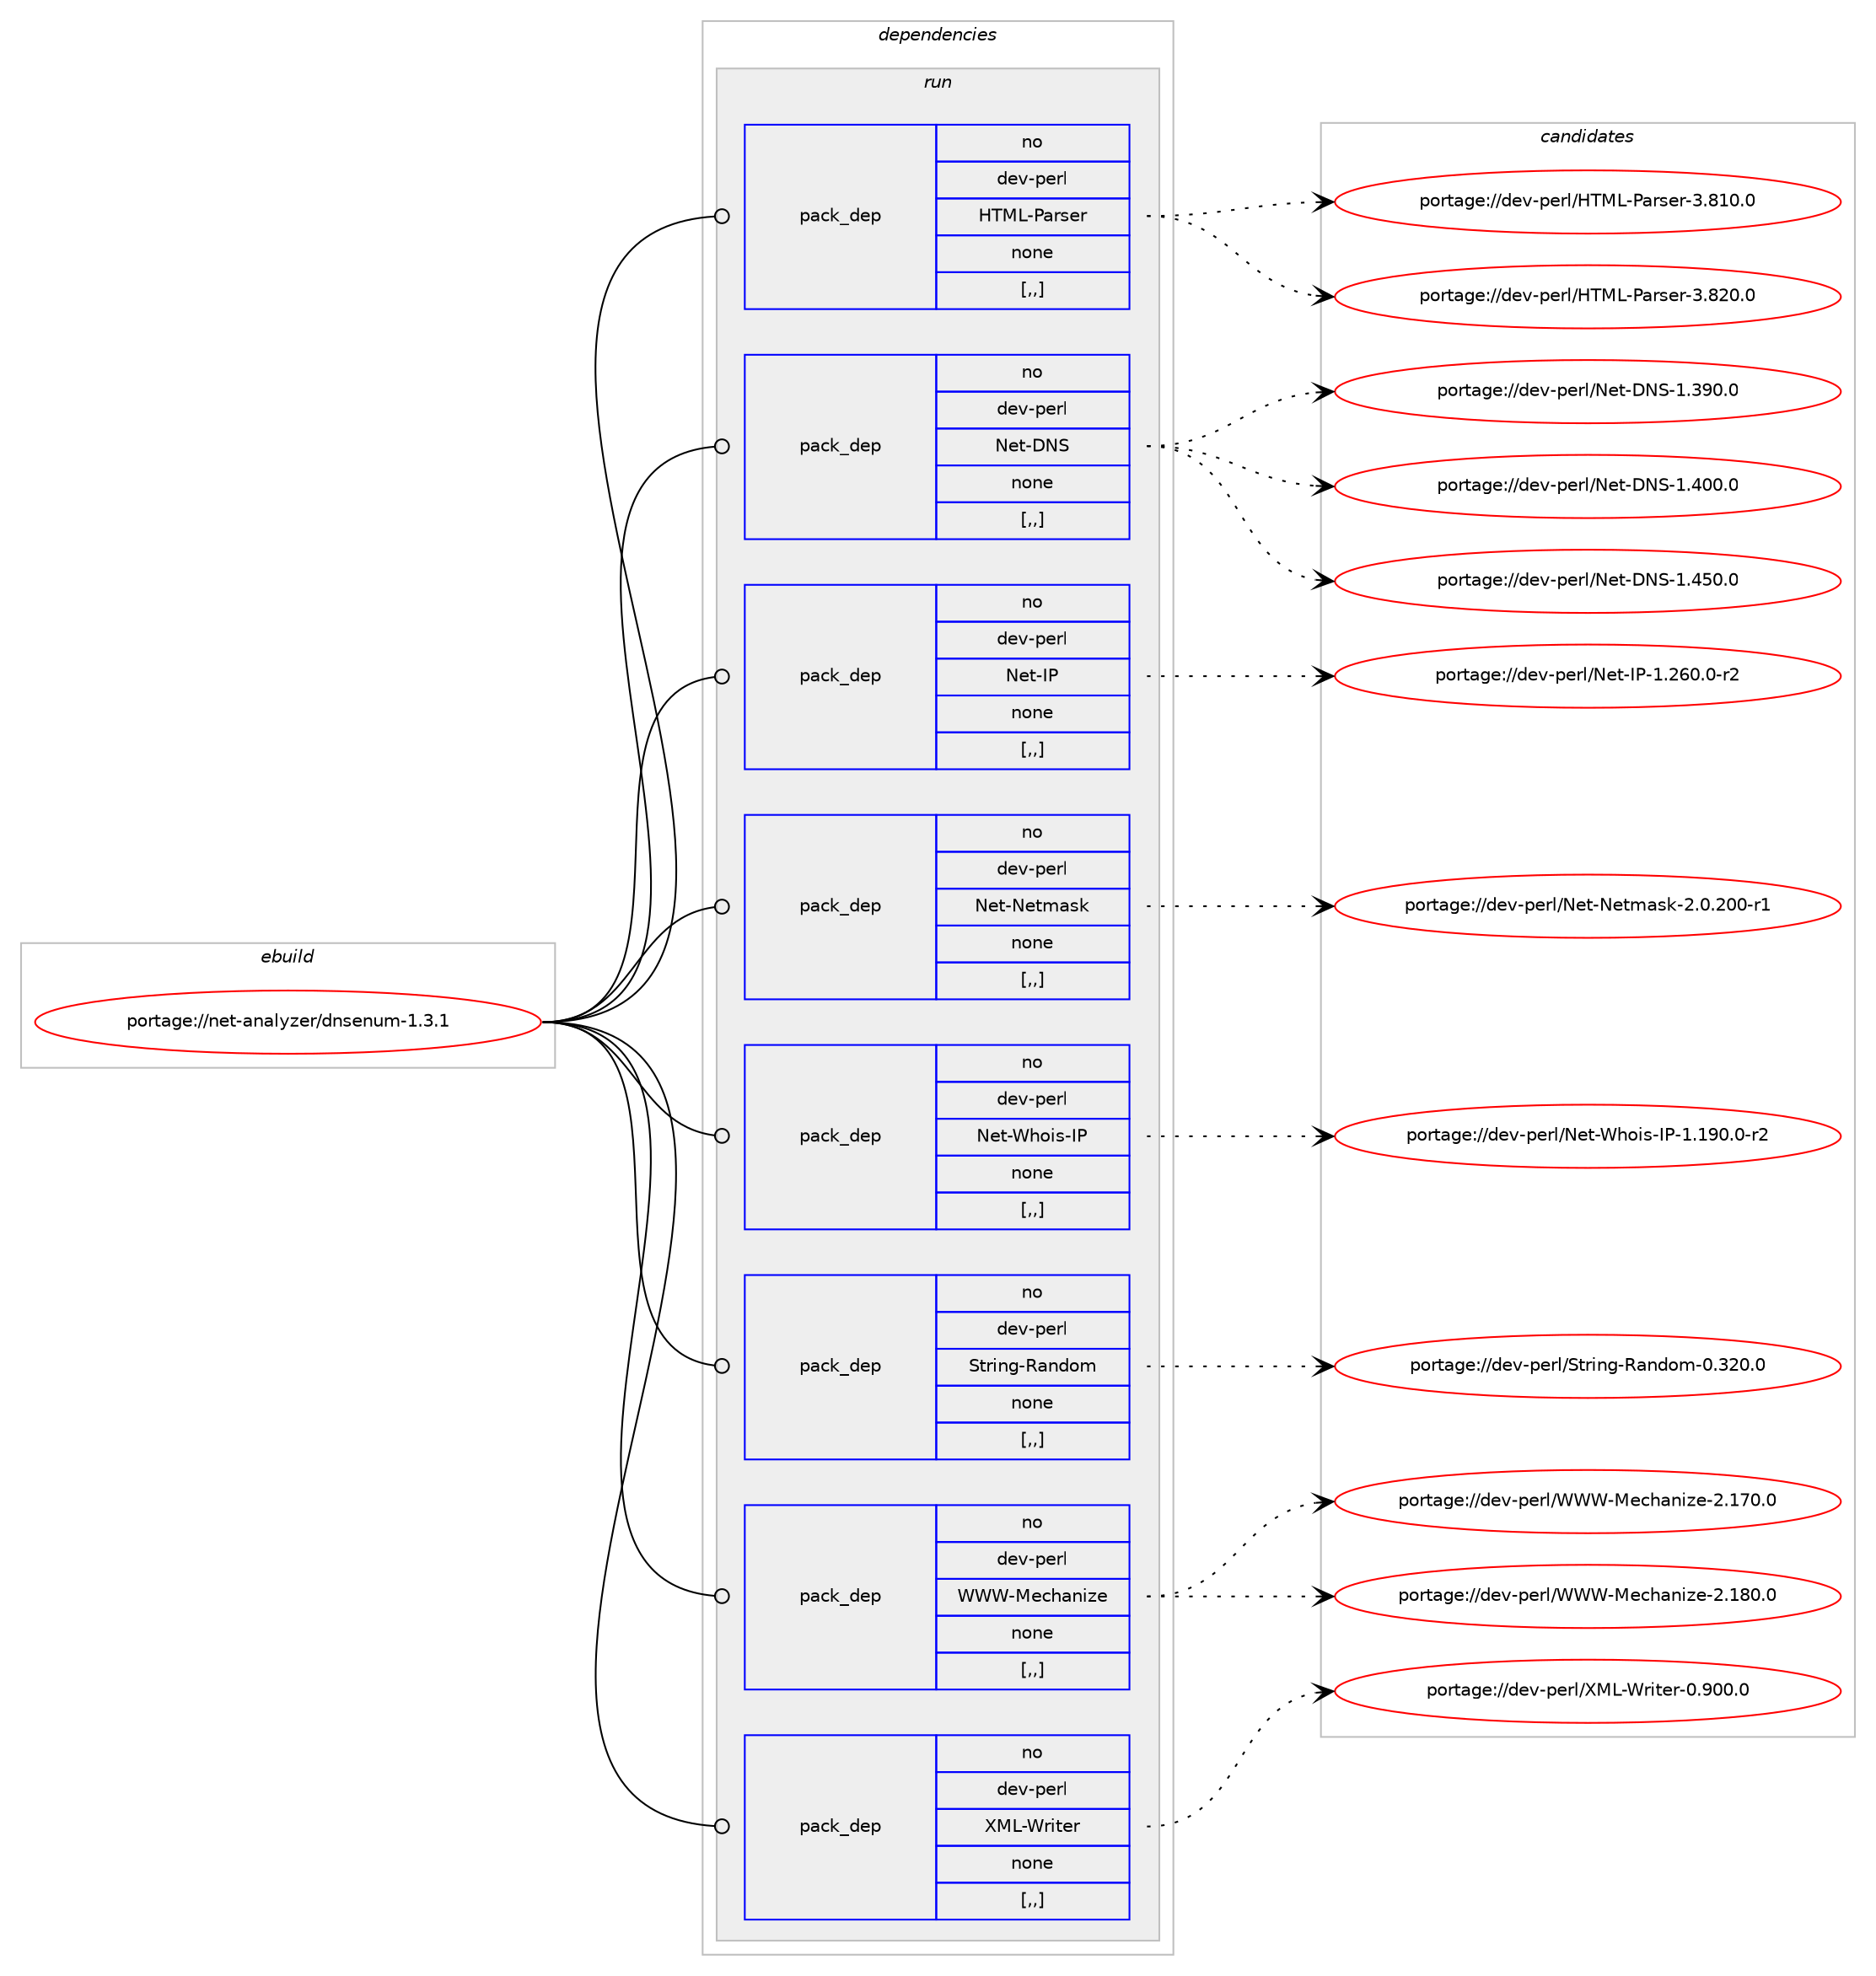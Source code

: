 digraph prolog {

# *************
# Graph options
# *************

newrank=true;
concentrate=true;
compound=true;
graph [rankdir=LR,fontname=Helvetica,fontsize=10,ranksep=1.5];#, ranksep=2.5, nodesep=0.2];
edge  [arrowhead=vee];
node  [fontname=Helvetica,fontsize=10];

# **********
# The ebuild
# **********

subgraph cluster_leftcol {
color=gray;
rank=same;
label=<<i>ebuild</i>>;
id [label="portage://net-analyzer/dnsenum-1.3.1", color=red, width=4, href="../net-analyzer/dnsenum-1.3.1.svg"];
}

# ****************
# The dependencies
# ****************

subgraph cluster_midcol {
color=gray;
label=<<i>dependencies</i>>;
subgraph cluster_compile {
fillcolor="#eeeeee";
style=filled;
label=<<i>compile</i>>;
}
subgraph cluster_compileandrun {
fillcolor="#eeeeee";
style=filled;
label=<<i>compile and run</i>>;
}
subgraph cluster_run {
fillcolor="#eeeeee";
style=filled;
label=<<i>run</i>>;
subgraph pack241734 {
dependency328752 [label=<<TABLE BORDER="0" CELLBORDER="1" CELLSPACING="0" CELLPADDING="4" WIDTH="220"><TR><TD ROWSPAN="6" CELLPADDING="30">pack_dep</TD></TR><TR><TD WIDTH="110">no</TD></TR><TR><TD>dev-perl</TD></TR><TR><TD>HTML-Parser</TD></TR><TR><TD>none</TD></TR><TR><TD>[,,]</TD></TR></TABLE>>, shape=none, color=blue];
}
id:e -> dependency328752:w [weight=20,style="solid",arrowhead="odot"];
subgraph pack241735 {
dependency328753 [label=<<TABLE BORDER="0" CELLBORDER="1" CELLSPACING="0" CELLPADDING="4" WIDTH="220"><TR><TD ROWSPAN="6" CELLPADDING="30">pack_dep</TD></TR><TR><TD WIDTH="110">no</TD></TR><TR><TD>dev-perl</TD></TR><TR><TD>Net-DNS</TD></TR><TR><TD>none</TD></TR><TR><TD>[,,]</TD></TR></TABLE>>, shape=none, color=blue];
}
id:e -> dependency328753:w [weight=20,style="solid",arrowhead="odot"];
subgraph pack241736 {
dependency328754 [label=<<TABLE BORDER="0" CELLBORDER="1" CELLSPACING="0" CELLPADDING="4" WIDTH="220"><TR><TD ROWSPAN="6" CELLPADDING="30">pack_dep</TD></TR><TR><TD WIDTH="110">no</TD></TR><TR><TD>dev-perl</TD></TR><TR><TD>Net-IP</TD></TR><TR><TD>none</TD></TR><TR><TD>[,,]</TD></TR></TABLE>>, shape=none, color=blue];
}
id:e -> dependency328754:w [weight=20,style="solid",arrowhead="odot"];
subgraph pack241737 {
dependency328755 [label=<<TABLE BORDER="0" CELLBORDER="1" CELLSPACING="0" CELLPADDING="4" WIDTH="220"><TR><TD ROWSPAN="6" CELLPADDING="30">pack_dep</TD></TR><TR><TD WIDTH="110">no</TD></TR><TR><TD>dev-perl</TD></TR><TR><TD>Net-Netmask</TD></TR><TR><TD>none</TD></TR><TR><TD>[,,]</TD></TR></TABLE>>, shape=none, color=blue];
}
id:e -> dependency328755:w [weight=20,style="solid",arrowhead="odot"];
subgraph pack241738 {
dependency328756 [label=<<TABLE BORDER="0" CELLBORDER="1" CELLSPACING="0" CELLPADDING="4" WIDTH="220"><TR><TD ROWSPAN="6" CELLPADDING="30">pack_dep</TD></TR><TR><TD WIDTH="110">no</TD></TR><TR><TD>dev-perl</TD></TR><TR><TD>Net-Whois-IP</TD></TR><TR><TD>none</TD></TR><TR><TD>[,,]</TD></TR></TABLE>>, shape=none, color=blue];
}
id:e -> dependency328756:w [weight=20,style="solid",arrowhead="odot"];
subgraph pack241739 {
dependency328757 [label=<<TABLE BORDER="0" CELLBORDER="1" CELLSPACING="0" CELLPADDING="4" WIDTH="220"><TR><TD ROWSPAN="6" CELLPADDING="30">pack_dep</TD></TR><TR><TD WIDTH="110">no</TD></TR><TR><TD>dev-perl</TD></TR><TR><TD>String-Random</TD></TR><TR><TD>none</TD></TR><TR><TD>[,,]</TD></TR></TABLE>>, shape=none, color=blue];
}
id:e -> dependency328757:w [weight=20,style="solid",arrowhead="odot"];
subgraph pack241740 {
dependency328758 [label=<<TABLE BORDER="0" CELLBORDER="1" CELLSPACING="0" CELLPADDING="4" WIDTH="220"><TR><TD ROWSPAN="6" CELLPADDING="30">pack_dep</TD></TR><TR><TD WIDTH="110">no</TD></TR><TR><TD>dev-perl</TD></TR><TR><TD>WWW-Mechanize</TD></TR><TR><TD>none</TD></TR><TR><TD>[,,]</TD></TR></TABLE>>, shape=none, color=blue];
}
id:e -> dependency328758:w [weight=20,style="solid",arrowhead="odot"];
subgraph pack241741 {
dependency328759 [label=<<TABLE BORDER="0" CELLBORDER="1" CELLSPACING="0" CELLPADDING="4" WIDTH="220"><TR><TD ROWSPAN="6" CELLPADDING="30">pack_dep</TD></TR><TR><TD WIDTH="110">no</TD></TR><TR><TD>dev-perl</TD></TR><TR><TD>XML-Writer</TD></TR><TR><TD>none</TD></TR><TR><TD>[,,]</TD></TR></TABLE>>, shape=none, color=blue];
}
id:e -> dependency328759:w [weight=20,style="solid",arrowhead="odot"];
}
}

# **************
# The candidates
# **************

subgraph cluster_choices {
rank=same;
color=gray;
label=<<i>candidates</i>>;

subgraph choice241734 {
color=black;
nodesep=1;
choice1001011184511210111410847728477764580971141151011144551465649484648 [label="portage://dev-perl/HTML-Parser-3.810.0", color=red, width=4,href="../dev-perl/HTML-Parser-3.810.0.svg"];
choice1001011184511210111410847728477764580971141151011144551465650484648 [label="portage://dev-perl/HTML-Parser-3.820.0", color=red, width=4,href="../dev-perl/HTML-Parser-3.820.0.svg"];
dependency328752:e -> choice1001011184511210111410847728477764580971141151011144551465649484648:w [style=dotted,weight="100"];
dependency328752:e -> choice1001011184511210111410847728477764580971141151011144551465650484648:w [style=dotted,weight="100"];
}
subgraph choice241735 {
color=black;
nodesep=1;
choice100101118451121011141084778101116456878834549465157484648 [label="portage://dev-perl/Net-DNS-1.390.0", color=red, width=4,href="../dev-perl/Net-DNS-1.390.0.svg"];
choice100101118451121011141084778101116456878834549465248484648 [label="portage://dev-perl/Net-DNS-1.400.0", color=red, width=4,href="../dev-perl/Net-DNS-1.400.0.svg"];
choice100101118451121011141084778101116456878834549465253484648 [label="portage://dev-perl/Net-DNS-1.450.0", color=red, width=4,href="../dev-perl/Net-DNS-1.450.0.svg"];
dependency328753:e -> choice100101118451121011141084778101116456878834549465157484648:w [style=dotted,weight="100"];
dependency328753:e -> choice100101118451121011141084778101116456878834549465248484648:w [style=dotted,weight="100"];
dependency328753:e -> choice100101118451121011141084778101116456878834549465253484648:w [style=dotted,weight="100"];
}
subgraph choice241736 {
color=black;
nodesep=1;
choice10010111845112101114108477810111645738045494650544846484511450 [label="portage://dev-perl/Net-IP-1.260.0-r2", color=red, width=4,href="../dev-perl/Net-IP-1.260.0-r2.svg"];
dependency328754:e -> choice10010111845112101114108477810111645738045494650544846484511450:w [style=dotted,weight="100"];
}
subgraph choice241737 {
color=black;
nodesep=1;
choice10010111845112101114108477810111645781011161099711510745504648465048484511449 [label="portage://dev-perl/Net-Netmask-2.0.200-r1", color=red, width=4,href="../dev-perl/Net-Netmask-2.0.200-r1.svg"];
dependency328755:e -> choice10010111845112101114108477810111645781011161099711510745504648465048484511449:w [style=dotted,weight="100"];
}
subgraph choice241738 {
color=black;
nodesep=1;
choice100101118451121011141084778101116458710411110511545738045494649574846484511450 [label="portage://dev-perl/Net-Whois-IP-1.190.0-r2", color=red, width=4,href="../dev-perl/Net-Whois-IP-1.190.0-r2.svg"];
dependency328756:e -> choice100101118451121011141084778101116458710411110511545738045494649574846484511450:w [style=dotted,weight="100"];
}
subgraph choice241739 {
color=black;
nodesep=1;
choice1001011184511210111410847831161141051101034582971101001111094548465150484648 [label="portage://dev-perl/String-Random-0.320.0", color=red, width=4,href="../dev-perl/String-Random-0.320.0.svg"];
dependency328757:e -> choice1001011184511210111410847831161141051101034582971101001111094548465150484648:w [style=dotted,weight="100"];
}
subgraph choice241740 {
color=black;
nodesep=1;
choice1001011184511210111410847878787457710199104971101051221014550464955484648 [label="portage://dev-perl/WWW-Mechanize-2.170.0", color=red, width=4,href="../dev-perl/WWW-Mechanize-2.170.0.svg"];
choice1001011184511210111410847878787457710199104971101051221014550464956484648 [label="portage://dev-perl/WWW-Mechanize-2.180.0", color=red, width=4,href="../dev-perl/WWW-Mechanize-2.180.0.svg"];
dependency328758:e -> choice1001011184511210111410847878787457710199104971101051221014550464955484648:w [style=dotted,weight="100"];
dependency328758:e -> choice1001011184511210111410847878787457710199104971101051221014550464956484648:w [style=dotted,weight="100"];
}
subgraph choice241741 {
color=black;
nodesep=1;
choice100101118451121011141084788777645871141051161011144548465748484648 [label="portage://dev-perl/XML-Writer-0.900.0", color=red, width=4,href="../dev-perl/XML-Writer-0.900.0.svg"];
dependency328759:e -> choice100101118451121011141084788777645871141051161011144548465748484648:w [style=dotted,weight="100"];
}
}

}
